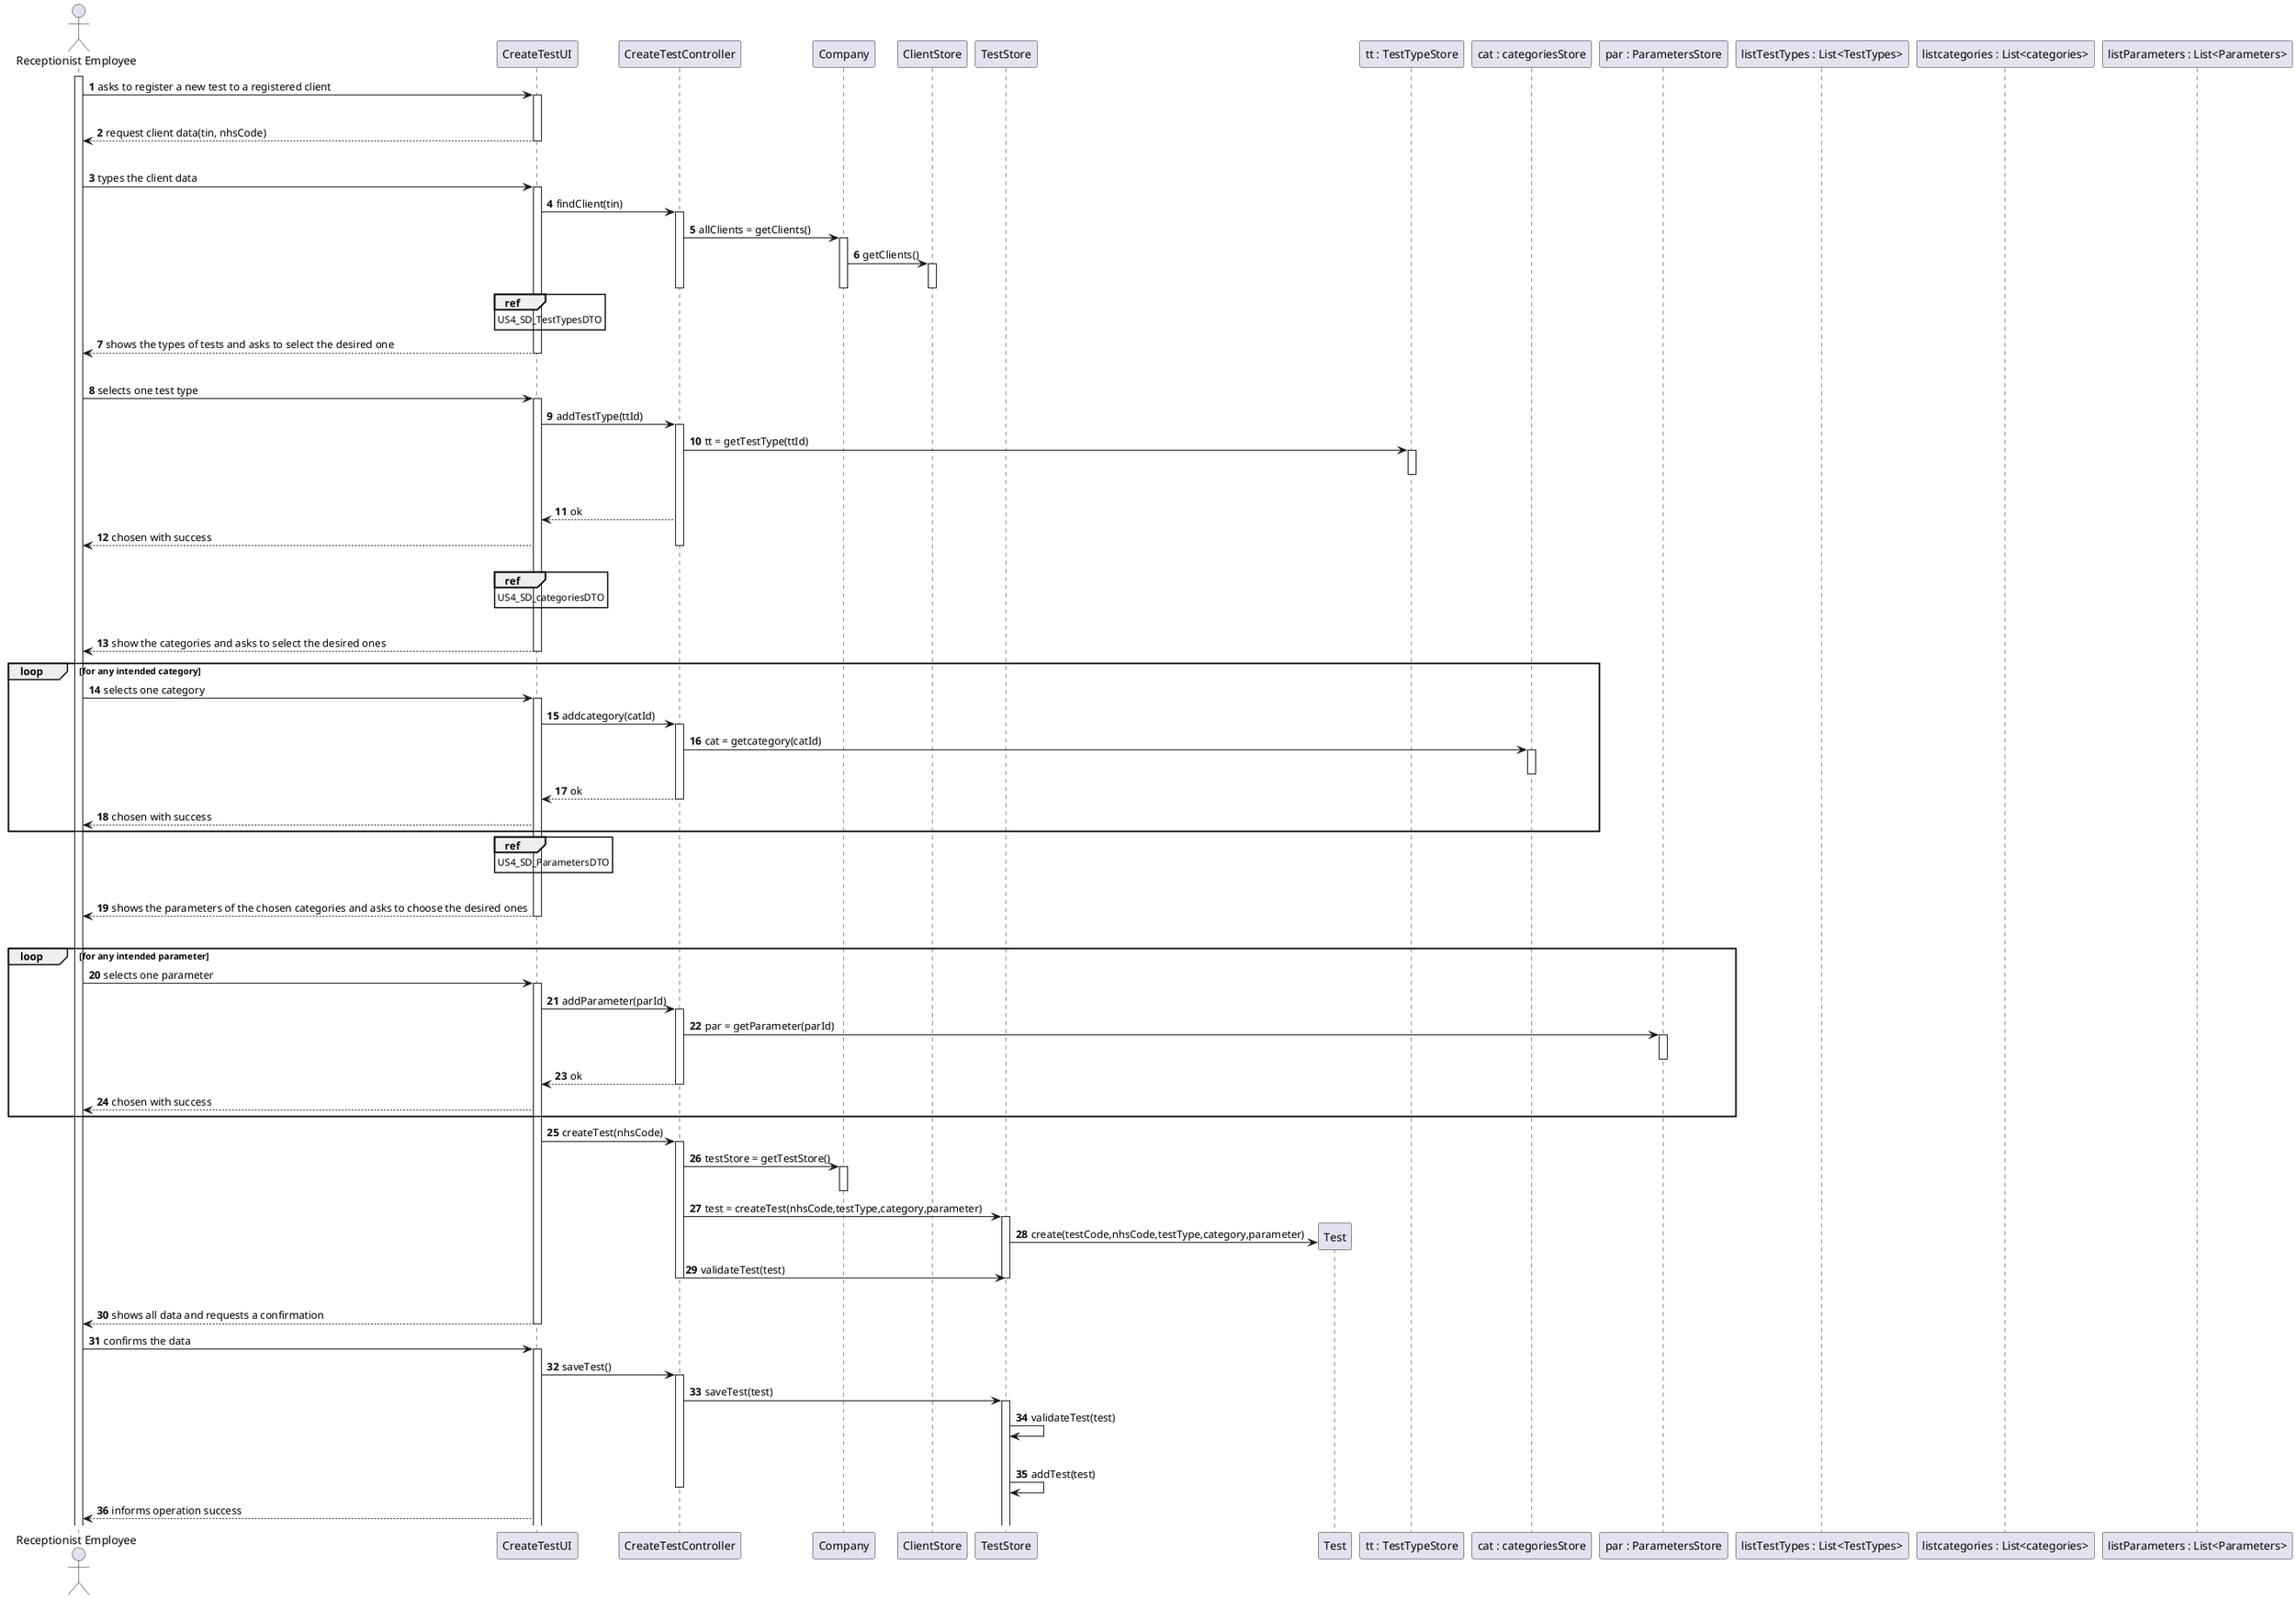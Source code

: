 @startuml
autonumber
'hide footbox
actor "Receptionist Employee" as ADM

participant "CreateTestUI" as UI
participant "CreateTestController" as CCC
participant "Company" as COMP
participant "ClientStore" as CLST
participant "TestStore" as TST
participant "Test" as TEST
participant "tt : TestTypeStore" as TTS
participant "cat : categoriesStore" as CAST
participant "par : ParametersStore" as PAST
participant "listTestTypes : List<TestTypes>" as LTT
participant "listcategories : List<categories>" as LCAT
participant "listParameters : List<Parameters>" as LPAR



activate ADM

ADM -> UI : asks to register a new test to a registered client
activate UI
|||

UI --> ADM : request client data(tin, nhsCode)
deactivate UI
|||
ADM -> UI : types the client data


activate UI
UI -> CCC : findClient(tin)
activate CCC
CCC -> COMP : allClients = getClients()
activate COMP
COMP -> CLST : getClients()
activate CLST
deactivate COMP
deactivate CCC
deactivate CLST

ref over UI : US4_SD_TestTypesDTO
UI --> ADM : shows the types of tests and asks to select the desired one
deactivate UI
deactivate CCC
|||
ADM -> UI : selects one test type
activate UI
UI -> CCC : addTestType(ttId)
activate CCC
CCC -> TTS : tt = getTestType(ttId)
|||
activate TTS
deactivate TTS
CCC --> UI : ok
deactivate TTS
UI --> ADM : chosen with success
deactivate CCC
|||
ref over UI : US4_SD_categoriesDTO
|||
deactivate CCC
UI --> ADM : show the categories and asks to select the desired ones
deactivate UI
loop for any intended category
ADM -> UI : selects one category
activate UI
UI -> CCC : addcategory(catId)
activate CCC
CCC -> CAST : cat = getcategory(catId)
activate CAST
deactivate CAST
CCC --> UI : ok
deactivate CCC
UI --> ADM : chosen with success
end
ref over UI : US4_SD_ParametersDTO
|||
deactivate CCC
UI --> ADM : shows the parameters of the chosen categories and asks to choose the desired ones
|||
deactivate UI
loop for any intended parameter
ADM -> UI : selects one parameter
activate UI
UI -> CCC : addParameter(parId)
activate CCC
CCC -> PAST : par = getParameter(parId)
activate PAST
deactivate PAST
CCC --> UI : ok
deactivate CCC
UI --> ADM : chosen with success
end
activate UI
UI -> CCC : createTest(nhsCode)
activate CCC
CCC -> COMP : testStore = getTestStore()
activate COMP
deactivate COMP
CCC -> TST : test = createTest(nhsCode,testType,category,parameter)
activate TST
TST -> TEST** : create(testCode,nhsCode,testType,category,parameter)
CCC -> TST : validateTest(test)
|||
deactivate TST
deactivate CCC
UI --> ADM : shows all data and requests a confirmation
deactivate UI
ADM -> UI : confirms the data
activate UI
UI -> CCC : saveTest()
activate CCC
CCC -> TST : saveTest(test)
activate TST
TST -> TST : validateTest(test)
|||
TST -> TST : addTest(test)
deactivate CCC
UI --> ADM : informs operation success
@enduml